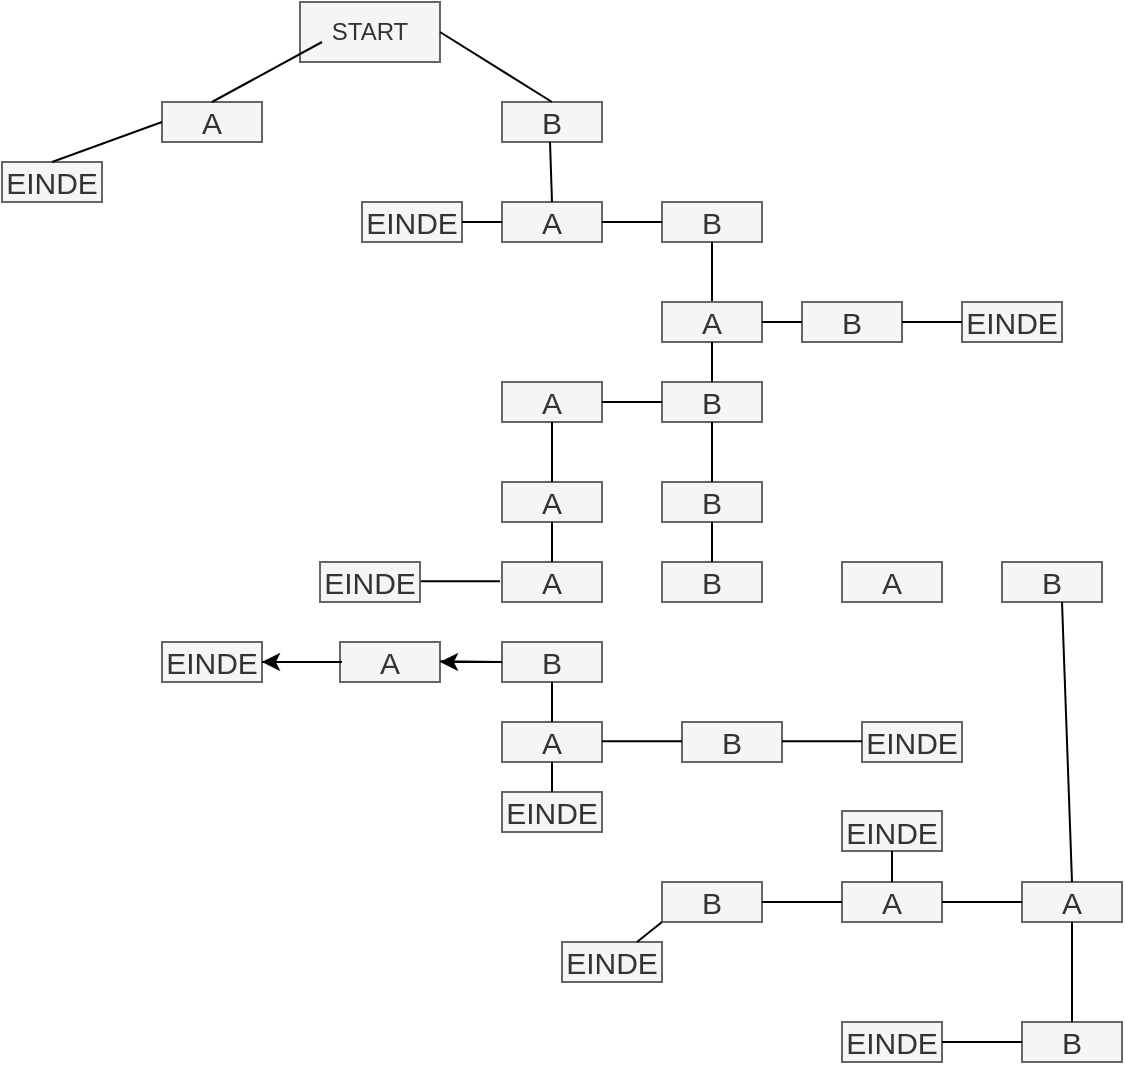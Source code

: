 <mxfile version="20.5.1" type="device"><diagram id="t6xfIqWSm9D5xXjTMP7U" name="Page-1"><mxGraphModel dx="789" dy="437" grid="1" gridSize="10" guides="1" tooltips="1" connect="1" arrows="1" fold="1" page="1" pageScale="1" pageWidth="827" pageHeight="1169" math="0" shadow="0"><root><mxCell id="0"/><mxCell id="1" parent="0"/><mxCell id="lGBoar4RJ-_D1iXsKhtk-1" value="START" style="rounded=0;whiteSpace=wrap;html=1;fillColor=#f5f5f5;fontColor=#333333;strokeColor=#666666;" vertex="1" parent="1"><mxGeometry x="379" y="170" width="70" height="30" as="geometry"/></mxCell><mxCell id="lGBoar4RJ-_D1iXsKhtk-2" value="&lt;span style=&quot;font-size: 15px;&quot;&gt;A&lt;/span&gt;" style="rounded=0;whiteSpace=wrap;html=1;fillColor=#f5f5f5;fontColor=#333333;strokeColor=#666666;" vertex="1" parent="1"><mxGeometry x="310" y="220" width="50" height="20" as="geometry"/></mxCell><mxCell id="lGBoar4RJ-_D1iXsKhtk-3" value="&lt;span style=&quot;font-size: 15px;&quot;&gt;B&lt;/span&gt;" style="rounded=0;whiteSpace=wrap;html=1;fillColor=#f5f5f5;fontColor=#333333;strokeColor=#666666;" vertex="1" parent="1"><mxGeometry x="480" y="220" width="50" height="20" as="geometry"/></mxCell><mxCell id="lGBoar4RJ-_D1iXsKhtk-4" value="&lt;span style=&quot;font-size: 15px;&quot;&gt;EINDE&lt;/span&gt;" style="rounded=0;whiteSpace=wrap;html=1;fillColor=#f5f5f5;fontColor=#333333;strokeColor=#666666;" vertex="1" parent="1"><mxGeometry x="230" y="250" width="50" height="20" as="geometry"/></mxCell><mxCell id="lGBoar4RJ-_D1iXsKhtk-5" value="" style="endArrow=none;html=1;rounded=0;fontFamily=Verdana;fontSize=15;exitX=0.5;exitY=0;exitDx=0;exitDy=0;" edge="1" parent="1" source="lGBoar4RJ-_D1iXsKhtk-2"><mxGeometry width="50" height="50" relative="1" as="geometry"><mxPoint x="340" y="240" as="sourcePoint"/><mxPoint x="390" y="190" as="targetPoint"/></mxGeometry></mxCell><mxCell id="lGBoar4RJ-_D1iXsKhtk-6" value="" style="endArrow=none;html=1;rounded=0;fontFamily=Verdana;fontSize=15;exitX=0.5;exitY=0;exitDx=0;exitDy=0;" edge="1" parent="1" source="lGBoar4RJ-_D1iXsKhtk-4"><mxGeometry width="50" height="50" relative="1" as="geometry"><mxPoint x="255" y="260" as="sourcePoint"/><mxPoint x="310" y="230" as="targetPoint"/></mxGeometry></mxCell><mxCell id="lGBoar4RJ-_D1iXsKhtk-7" value="" style="endArrow=none;html=1;rounded=0;fontFamily=Verdana;fontSize=15;exitX=0.5;exitY=0;exitDx=0;exitDy=0;entryX=1;entryY=0.5;entryDx=0;entryDy=0;" edge="1" parent="1" source="lGBoar4RJ-_D1iXsKhtk-3" target="lGBoar4RJ-_D1iXsKhtk-1"><mxGeometry width="50" height="50" relative="1" as="geometry"><mxPoint x="355" y="240" as="sourcePoint"/><mxPoint x="410" y="210" as="targetPoint"/></mxGeometry></mxCell><mxCell id="lGBoar4RJ-_D1iXsKhtk-8" value="&lt;font style=&quot;font-size: 15px;&quot;&gt;A&lt;/font&gt;" style="rounded=0;whiteSpace=wrap;html=1;fillColor=#f5f5f5;fontColor=#333333;strokeColor=#666666;" vertex="1" parent="1"><mxGeometry x="480" y="270" width="50" height="20" as="geometry"/></mxCell><mxCell id="lGBoar4RJ-_D1iXsKhtk-10" value="&lt;span style=&quot;font-size: 15px;&quot;&gt;B&lt;/span&gt;" style="rounded=0;whiteSpace=wrap;html=1;fillColor=#f5f5f5;fontColor=#333333;strokeColor=#666666;" vertex="1" parent="1"><mxGeometry x="560" y="270" width="50" height="20" as="geometry"/></mxCell><mxCell id="lGBoar4RJ-_D1iXsKhtk-11" value="" style="endArrow=none;html=1;rounded=0;fontFamily=Verdana;fontSize=15;exitX=0.5;exitY=0;exitDx=0;exitDy=0;" edge="1" parent="1" source="lGBoar4RJ-_D1iXsKhtk-8"><mxGeometry width="50" height="50" relative="1" as="geometry"><mxPoint x="449" y="260.0" as="sourcePoint"/><mxPoint x="504" y="240.0" as="targetPoint"/></mxGeometry></mxCell><mxCell id="lGBoar4RJ-_D1iXsKhtk-12" value="" style="endArrow=none;html=1;rounded=0;fontFamily=Verdana;fontSize=15;exitX=0.5;exitY=0;exitDx=0;exitDy=0;entryX=0;entryY=0.5;entryDx=0;entryDy=0;" edge="1" parent="1" target="lGBoar4RJ-_D1iXsKhtk-10"><mxGeometry width="50" height="50" relative="1" as="geometry"><mxPoint x="530" y="280.0" as="sourcePoint"/><mxPoint x="585" y="260.0" as="targetPoint"/></mxGeometry></mxCell><mxCell id="lGBoar4RJ-_D1iXsKhtk-13" value="&lt;font style=&quot;font-size: 15px;&quot;&gt;EINDE&lt;/font&gt;" style="rounded=0;whiteSpace=wrap;html=1;fillColor=#f5f5f5;fontColor=#333333;strokeColor=#666666;" vertex="1" parent="1"><mxGeometry x="410" y="270" width="50" height="20" as="geometry"/></mxCell><mxCell id="lGBoar4RJ-_D1iXsKhtk-14" value="" style="endArrow=none;html=1;rounded=0;fontFamily=Verdana;fontSize=15;exitX=1;exitY=0.5;exitDx=0;exitDy=0;entryX=0;entryY=0.5;entryDx=0;entryDy=0;" edge="1" parent="1" source="lGBoar4RJ-_D1iXsKhtk-13" target="lGBoar4RJ-_D1iXsKhtk-8"><mxGeometry width="50" height="50" relative="1" as="geometry"><mxPoint x="449" y="290.0" as="sourcePoint"/><mxPoint x="504" y="260.0" as="targetPoint"/></mxGeometry></mxCell><mxCell id="lGBoar4RJ-_D1iXsKhtk-15" value="" style="endArrow=none;html=1;rounded=0;fontFamily=Verdana;fontSize=15;entryX=0.5;entryY=1;entryDx=0;entryDy=0;" edge="1" parent="1" target="lGBoar4RJ-_D1iXsKhtk-10"><mxGeometry width="50" height="50" relative="1" as="geometry"><mxPoint x="585" y="320" as="sourcePoint"/><mxPoint x="595" y="290.0" as="targetPoint"/></mxGeometry></mxCell><mxCell id="lGBoar4RJ-_D1iXsKhtk-16" value="&lt;font style=&quot;font-size: 15px;&quot;&gt;A&lt;/font&gt;" style="rounded=0;whiteSpace=wrap;html=1;fillColor=#f5f5f5;fontColor=#333333;strokeColor=#666666;" vertex="1" parent="1"><mxGeometry x="560" y="320" width="50" height="20" as="geometry"/></mxCell><mxCell id="lGBoar4RJ-_D1iXsKhtk-17" value="&lt;font style=&quot;font-size: 15px;&quot;&gt;B&lt;/font&gt;" style="rounded=0;whiteSpace=wrap;html=1;fillColor=#f5f5f5;fontColor=#333333;strokeColor=#666666;" vertex="1" parent="1"><mxGeometry x="630" y="320" width="50" height="20" as="geometry"/></mxCell><mxCell id="lGBoar4RJ-_D1iXsKhtk-18" value="&lt;font style=&quot;font-size: 15px;&quot;&gt;EINDE&lt;/font&gt;" style="rounded=0;whiteSpace=wrap;html=1;fillColor=#f5f5f5;fontColor=#333333;strokeColor=#666666;" vertex="1" parent="1"><mxGeometry x="710" y="320" width="50" height="20" as="geometry"/></mxCell><mxCell id="lGBoar4RJ-_D1iXsKhtk-19" value="" style="endArrow=none;html=1;rounded=0;fontFamily=Verdana;fontSize=15;exitX=0.5;exitY=0;exitDx=0;exitDy=0;entryX=0;entryY=0.5;entryDx=0;entryDy=0;" edge="1" parent="1" target="lGBoar4RJ-_D1iXsKhtk-17"><mxGeometry width="50" height="50" relative="1" as="geometry"><mxPoint x="610" y="330.0" as="sourcePoint"/><mxPoint x="665" y="310.0" as="targetPoint"/></mxGeometry></mxCell><mxCell id="lGBoar4RJ-_D1iXsKhtk-20" value="" style="endArrow=none;html=1;rounded=0;fontFamily=Verdana;fontSize=15;exitX=0.5;exitY=0;exitDx=0;exitDy=0;entryX=0;entryY=0.5;entryDx=0;entryDy=0;" edge="1" parent="1" target="lGBoar4RJ-_D1iXsKhtk-18"><mxGeometry width="50" height="50" relative="1" as="geometry"><mxPoint x="680" y="330.0" as="sourcePoint"/><mxPoint x="735" y="310.0" as="targetPoint"/></mxGeometry></mxCell><mxCell id="lGBoar4RJ-_D1iXsKhtk-22" value="&lt;span style=&quot;font-size: 15px;&quot;&gt;B&lt;/span&gt;" style="rounded=0;whiteSpace=wrap;html=1;fillColor=#f5f5f5;fontColor=#333333;strokeColor=#666666;" vertex="1" parent="1"><mxGeometry x="560" y="360" width="50" height="20" as="geometry"/></mxCell><mxCell id="lGBoar4RJ-_D1iXsKhtk-23" value="&lt;span style=&quot;font-size: 15px;&quot;&gt;A&lt;/span&gt;" style="rounded=0;whiteSpace=wrap;html=1;fillColor=#f5f5f5;fontColor=#333333;strokeColor=#666666;" vertex="1" parent="1"><mxGeometry x="480" y="360" width="50" height="20" as="geometry"/></mxCell><mxCell id="lGBoar4RJ-_D1iXsKhtk-24" value="" style="endArrow=none;html=1;rounded=0;fontFamily=Verdana;fontSize=15;entryX=0.5;entryY=0;entryDx=0;entryDy=0;exitX=0.5;exitY=1;exitDx=0;exitDy=0;" edge="1" parent="1" source="lGBoar4RJ-_D1iXsKhtk-16" target="lGBoar4RJ-_D1iXsKhtk-22"><mxGeometry width="50" height="50" relative="1" as="geometry"><mxPoint x="595" y="330.0" as="sourcePoint"/><mxPoint x="595" y="300.0" as="targetPoint"/></mxGeometry></mxCell><mxCell id="lGBoar4RJ-_D1iXsKhtk-25" value="" style="endArrow=none;html=1;rounded=0;fontFamily=Verdana;fontSize=15;entryX=1;entryY=0.5;entryDx=0;entryDy=0;exitX=0;exitY=0.5;exitDx=0;exitDy=0;" edge="1" parent="1" source="lGBoar4RJ-_D1iXsKhtk-22" target="lGBoar4RJ-_D1iXsKhtk-23"><mxGeometry width="50" height="50" relative="1" as="geometry"><mxPoint x="605" y="340.0" as="sourcePoint"/><mxPoint x="605" y="310.0" as="targetPoint"/></mxGeometry></mxCell><mxCell id="lGBoar4RJ-_D1iXsKhtk-26" value="&lt;span style=&quot;font-size: 15px;&quot;&gt;A&lt;/span&gt;" style="rounded=0;whiteSpace=wrap;html=1;fillColor=#f5f5f5;fontColor=#333333;strokeColor=#666666;" vertex="1" parent="1"><mxGeometry x="480" y="410" width="50" height="20" as="geometry"/></mxCell><mxCell id="lGBoar4RJ-_D1iXsKhtk-27" value="&lt;span style=&quot;font-size: 15px;&quot;&gt;B&lt;/span&gt;" style="rounded=0;whiteSpace=wrap;html=1;fillColor=#f5f5f5;fontColor=#333333;strokeColor=#666666;" vertex="1" parent="1"><mxGeometry x="560" y="410" width="50" height="20" as="geometry"/></mxCell><mxCell id="lGBoar4RJ-_D1iXsKhtk-28" value="&lt;span style=&quot;font-size: 15px;&quot;&gt;A&lt;/span&gt;" style="rounded=0;whiteSpace=wrap;html=1;fillColor=#f5f5f5;fontColor=#333333;strokeColor=#666666;" vertex="1" parent="1"><mxGeometry x="480" y="450" width="50" height="20" as="geometry"/></mxCell><mxCell id="lGBoar4RJ-_D1iXsKhtk-29" value="&lt;span style=&quot;font-size: 15px;&quot;&gt;B&lt;/span&gt;" style="rounded=0;whiteSpace=wrap;html=1;fillColor=#f5f5f5;fontColor=#333333;strokeColor=#666666;" vertex="1" parent="1"><mxGeometry x="560" y="450" width="50" height="20" as="geometry"/></mxCell><mxCell id="lGBoar4RJ-_D1iXsKhtk-30" value="" style="endArrow=none;html=1;rounded=0;fontFamily=Verdana;fontSize=15;" edge="1" parent="1"><mxGeometry width="50" height="50" relative="1" as="geometry"><mxPoint x="439" y="459.66" as="sourcePoint"/><mxPoint x="479" y="459.66" as="targetPoint"/></mxGeometry></mxCell><mxCell id="lGBoar4RJ-_D1iXsKhtk-31" value="&lt;span style=&quot;font-size: 15px;&quot;&gt;EINDE&lt;/span&gt;" style="rounded=0;whiteSpace=wrap;html=1;fillColor=#f5f5f5;fontColor=#333333;strokeColor=#666666;" vertex="1" parent="1"><mxGeometry x="389" y="450" width="50" height="20" as="geometry"/></mxCell><mxCell id="lGBoar4RJ-_D1iXsKhtk-32" value="" style="endArrow=none;html=1;rounded=0;fontFamily=Verdana;fontSize=15;entryX=0.5;entryY=1;entryDx=0;entryDy=0;exitX=0.5;exitY=0;exitDx=0;exitDy=0;" edge="1" parent="1" source="lGBoar4RJ-_D1iXsKhtk-26" target="lGBoar4RJ-_D1iXsKhtk-23"><mxGeometry width="50" height="50" relative="1" as="geometry"><mxPoint x="370" y="380" as="sourcePoint"/><mxPoint x="420" y="330" as="targetPoint"/></mxGeometry></mxCell><mxCell id="lGBoar4RJ-_D1iXsKhtk-33" value="" style="endArrow=none;html=1;rounded=0;fontFamily=Verdana;fontSize=15;entryX=0.5;entryY=1;entryDx=0;entryDy=0;exitX=0.5;exitY=0;exitDx=0;exitDy=0;" edge="1" parent="1" source="lGBoar4RJ-_D1iXsKhtk-28" target="lGBoar4RJ-_D1iXsKhtk-26"><mxGeometry width="50" height="50" relative="1" as="geometry"><mxPoint x="370" y="380" as="sourcePoint"/><mxPoint x="510" y="440" as="targetPoint"/></mxGeometry></mxCell><mxCell id="lGBoar4RJ-_D1iXsKhtk-34" value="" style="endArrow=none;html=1;rounded=0;fontFamily=Verdana;fontSize=15;entryX=0.5;entryY=1;entryDx=0;entryDy=0;exitX=0.5;exitY=0;exitDx=0;exitDy=0;" edge="1" parent="1" source="lGBoar4RJ-_D1iXsKhtk-27" target="lGBoar4RJ-_D1iXsKhtk-22"><mxGeometry width="50" height="50" relative="1" as="geometry"><mxPoint x="370" y="380" as="sourcePoint"/><mxPoint x="420" y="330" as="targetPoint"/></mxGeometry></mxCell><mxCell id="lGBoar4RJ-_D1iXsKhtk-35" value="" style="endArrow=none;html=1;rounded=0;fontFamily=Verdana;fontSize=15;entryX=0.5;entryY=1;entryDx=0;entryDy=0;exitX=0.5;exitY=0;exitDx=0;exitDy=0;" edge="1" parent="1" source="lGBoar4RJ-_D1iXsKhtk-29" target="lGBoar4RJ-_D1iXsKhtk-27"><mxGeometry width="50" height="50" relative="1" as="geometry"><mxPoint x="370" y="380" as="sourcePoint"/><mxPoint x="420" y="330" as="targetPoint"/></mxGeometry></mxCell><mxCell id="lGBoar4RJ-_D1iXsKhtk-54" value="" style="edgeStyle=orthogonalEdgeStyle;rounded=0;orthogonalLoop=1;jettySize=auto;html=1;fontFamily=Verdana;fontSize=15;" edge="1" parent="1" source="lGBoar4RJ-_D1iXsKhtk-36" target="lGBoar4RJ-_D1iXsKhtk-37"><mxGeometry relative="1" as="geometry"/></mxCell><mxCell id="lGBoar4RJ-_D1iXsKhtk-36" value="&lt;span style=&quot;font-size: 15px;&quot;&gt;B&lt;/span&gt;" style="rounded=0;whiteSpace=wrap;html=1;fillColor=#f5f5f5;fontColor=#333333;strokeColor=#666666;" vertex="1" parent="1"><mxGeometry x="480" y="490" width="50" height="20" as="geometry"/></mxCell><mxCell id="lGBoar4RJ-_D1iXsKhtk-44" value="" style="edgeStyle=orthogonalEdgeStyle;rounded=0;orthogonalLoop=1;jettySize=auto;html=1;fontFamily=Verdana;fontSize=15;" edge="1" parent="1" source="lGBoar4RJ-_D1iXsKhtk-37" target="lGBoar4RJ-_D1iXsKhtk-38"><mxGeometry relative="1" as="geometry"/></mxCell><mxCell id="lGBoar4RJ-_D1iXsKhtk-37" value="&lt;span style=&quot;font-size: 15px;&quot;&gt;A&lt;/span&gt;" style="rounded=0;whiteSpace=wrap;html=1;fillColor=#f5f5f5;fontColor=#333333;strokeColor=#666666;" vertex="1" parent="1"><mxGeometry x="399" y="490" width="50" height="20" as="geometry"/></mxCell><mxCell id="lGBoar4RJ-_D1iXsKhtk-38" value="&lt;span style=&quot;font-size: 15px;&quot;&gt;EINDE&lt;/span&gt;" style="rounded=0;whiteSpace=wrap;html=1;fillColor=#f5f5f5;fontColor=#333333;strokeColor=#666666;" vertex="1" parent="1"><mxGeometry x="310" y="490" width="50" height="20" as="geometry"/></mxCell><mxCell id="lGBoar4RJ-_D1iXsKhtk-39" value="" style="endArrow=none;html=1;rounded=0;fontFamily=Verdana;fontSize=15;" edge="1" parent="1"><mxGeometry width="50" height="50" relative="1" as="geometry"><mxPoint x="400" y="500" as="sourcePoint"/><mxPoint x="360" y="500" as="targetPoint"/></mxGeometry></mxCell><mxCell id="lGBoar4RJ-_D1iXsKhtk-40" value="&lt;span style=&quot;font-size: 15px;&quot;&gt;A&lt;/span&gt;" style="rounded=0;whiteSpace=wrap;html=1;fillColor=#f5f5f5;fontColor=#333333;strokeColor=#666666;" vertex="1" parent="1"><mxGeometry x="480" y="530" width="50" height="20" as="geometry"/></mxCell><mxCell id="lGBoar4RJ-_D1iXsKhtk-41" value="&lt;span style=&quot;font-size: 15px;&quot;&gt;B&lt;/span&gt;" style="rounded=0;whiteSpace=wrap;html=1;fillColor=#f5f5f5;fontColor=#333333;strokeColor=#666666;" vertex="1" parent="1"><mxGeometry x="570" y="530" width="50" height="20" as="geometry"/></mxCell><mxCell id="lGBoar4RJ-_D1iXsKhtk-42" value="&lt;span style=&quot;font-size: 15px;&quot;&gt;EINDE&lt;/span&gt;" style="rounded=0;whiteSpace=wrap;html=1;fillColor=#f5f5f5;fontColor=#333333;strokeColor=#666666;" vertex="1" parent="1"><mxGeometry x="660" y="530" width="50" height="20" as="geometry"/></mxCell><mxCell id="lGBoar4RJ-_D1iXsKhtk-43" value="&lt;span style=&quot;font-size: 15px;&quot;&gt;EINDE&lt;/span&gt;" style="rounded=0;whiteSpace=wrap;html=1;fillColor=#f5f5f5;fontColor=#333333;strokeColor=#666666;" vertex="1" parent="1"><mxGeometry x="480" y="565" width="50" height="20" as="geometry"/></mxCell><mxCell id="lGBoar4RJ-_D1iXsKhtk-45" value="" style="endArrow=none;html=1;rounded=0;fontFamily=Verdana;fontSize=15;" edge="1" parent="1"><mxGeometry width="50" height="50" relative="1" as="geometry"><mxPoint x="480" y="500" as="sourcePoint"/><mxPoint x="449" y="499.66" as="targetPoint"/></mxGeometry></mxCell><mxCell id="lGBoar4RJ-_D1iXsKhtk-46" value="" style="endArrow=none;html=1;rounded=0;fontFamily=Verdana;fontSize=15;" edge="1" parent="1"><mxGeometry width="50" height="50" relative="1" as="geometry"><mxPoint x="570" y="539.66" as="sourcePoint"/><mxPoint x="530" y="539.66" as="targetPoint"/></mxGeometry></mxCell><mxCell id="lGBoar4RJ-_D1iXsKhtk-47" value="" style="endArrow=none;html=1;rounded=0;fontFamily=Verdana;fontSize=15;" edge="1" parent="1"><mxGeometry width="50" height="50" relative="1" as="geometry"><mxPoint x="660" y="539.66" as="sourcePoint"/><mxPoint x="620" y="539.66" as="targetPoint"/></mxGeometry></mxCell><mxCell id="lGBoar4RJ-_D1iXsKhtk-48" value="" style="endArrow=none;html=1;rounded=0;fontFamily=Verdana;fontSize=15;entryX=0.5;entryY=1;entryDx=0;entryDy=0;exitX=0.5;exitY=0;exitDx=0;exitDy=0;" edge="1" parent="1" source="lGBoar4RJ-_D1iXsKhtk-40" target="lGBoar4RJ-_D1iXsKhtk-36"><mxGeometry width="50" height="50" relative="1" as="geometry"><mxPoint x="525" y="520" as="sourcePoint"/><mxPoint x="485" y="520" as="targetPoint"/></mxGeometry></mxCell><mxCell id="lGBoar4RJ-_D1iXsKhtk-49" value="" style="endArrow=none;html=1;rounded=0;fontFamily=Verdana;fontSize=15;exitX=0.5;exitY=0;exitDx=0;exitDy=0;entryX=0.5;entryY=1;entryDx=0;entryDy=0;" edge="1" parent="1" source="lGBoar4RJ-_D1iXsKhtk-43" target="lGBoar4RJ-_D1iXsKhtk-40"><mxGeometry width="50" height="50" relative="1" as="geometry"><mxPoint x="450" y="550" as="sourcePoint"/><mxPoint x="410" y="550" as="targetPoint"/></mxGeometry></mxCell><mxCell id="lGBoar4RJ-_D1iXsKhtk-50" value="&lt;span style=&quot;font-size: 15px;&quot;&gt;A&lt;/span&gt;&lt;span style=&quot;color: rgba(0, 0, 0, 0); font-family: monospace; font-size: 0px; text-align: start;&quot;&gt;%3CmxGraphModel%3E%3Croot%3E%3CmxCell%20id%3D%220%22%2F%3E%3CmxCell%20id%3D%221%22%20parent%3D%220%22%2F%3E%3CmxCell%20id%3D%222%22%20value%3D%22%26lt%3Bspan%20style%3D%26quot%3Bfont-size%3A%2015px%3B%26quot%3B%26gt%3BB%26lt%3B%2Fspan%26gt%3B%22%20style%3D%22rounded%3D0%3BwhiteSpace%3Dwrap%3Bhtml%3D1%3BfillColor%3D%23f5f5f5%3BfontColor%3D%23333333%3BstrokeColor%3D%23666666%3B%22%20vertex%3D%221%22%20parent%3D%221%22%3E%3CmxGeometry%20x%3D%22560%22%20y%3D%22450%22%20width%3D%2250%22%20height%3D%2220%22%20as%3D%22geometry%22%2F%3E%3C%2FmxCell%3E%3C%2Froot%3E%3C%2FmxGraphModel%3E&lt;/span&gt;" style="rounded=0;whiteSpace=wrap;html=1;fillColor=#f5f5f5;fontColor=#333333;strokeColor=#666666;" vertex="1" parent="1"><mxGeometry x="650" y="450" width="50" height="20" as="geometry"/></mxCell><mxCell id="lGBoar4RJ-_D1iXsKhtk-51" value="&lt;span style=&quot;font-size: 15px;&quot;&gt;B&lt;/span&gt;" style="rounded=0;whiteSpace=wrap;html=1;fillColor=#f5f5f5;fontColor=#333333;strokeColor=#666666;" vertex="1" parent="1"><mxGeometry x="730" y="450" width="50" height="20" as="geometry"/></mxCell><mxCell id="lGBoar4RJ-_D1iXsKhtk-52" value="&lt;span style=&quot;font-size: 15px;&quot;&gt;A&lt;/span&gt;" style="rounded=0;whiteSpace=wrap;html=1;fillColor=#f5f5f5;fontColor=#333333;strokeColor=#666666;" vertex="1" parent="1"><mxGeometry x="740" y="610" width="50" height="20" as="geometry"/></mxCell><mxCell id="lGBoar4RJ-_D1iXsKhtk-53" value="&lt;span style=&quot;font-size: 15px;&quot;&gt;B&lt;/span&gt;" style="rounded=0;whiteSpace=wrap;html=1;fillColor=#f5f5f5;fontColor=#333333;strokeColor=#666666;" vertex="1" parent="1"><mxGeometry x="740" y="680" width="50" height="20" as="geometry"/></mxCell><mxCell id="lGBoar4RJ-_D1iXsKhtk-55" value="" style="endArrow=none;html=1;rounded=0;fontFamily=Verdana;fontSize=15;exitX=0.5;exitY=0;exitDx=0;exitDy=0;" edge="1" parent="1" source="lGBoar4RJ-_D1iXsKhtk-52"><mxGeometry width="50" height="50" relative="1" as="geometry"><mxPoint x="710" y="520" as="sourcePoint"/><mxPoint x="760" y="470" as="targetPoint"/></mxGeometry></mxCell><mxCell id="lGBoar4RJ-_D1iXsKhtk-57" value="" style="endArrow=none;html=1;rounded=0;fontFamily=Verdana;fontSize=15;entryX=0.5;entryY=1;entryDx=0;entryDy=0;exitX=0.5;exitY=0;exitDx=0;exitDy=0;" edge="1" parent="1" source="lGBoar4RJ-_D1iXsKhtk-53" target="lGBoar4RJ-_D1iXsKhtk-52"><mxGeometry width="50" height="50" relative="1" as="geometry"><mxPoint x="740" y="680" as="sourcePoint"/><mxPoint x="790" y="630" as="targetPoint"/></mxGeometry></mxCell><mxCell id="lGBoar4RJ-_D1iXsKhtk-58" value="&lt;span style=&quot;font-size: 15px;&quot;&gt;EINDE&lt;/span&gt;" style="rounded=0;whiteSpace=wrap;html=1;fillColor=#f5f5f5;fontColor=#333333;strokeColor=#666666;" vertex="1" parent="1"><mxGeometry x="650" y="680" width="50" height="20" as="geometry"/></mxCell><mxCell id="lGBoar4RJ-_D1iXsKhtk-59" value="&lt;span style=&quot;font-size: 15px;&quot;&gt;A&lt;/span&gt;" style="rounded=0;whiteSpace=wrap;html=1;fillColor=#f5f5f5;fontColor=#333333;strokeColor=#666666;" vertex="1" parent="1"><mxGeometry x="650" y="610" width="50" height="20" as="geometry"/></mxCell><mxCell id="lGBoar4RJ-_D1iXsKhtk-60" value="" style="endArrow=none;html=1;rounded=0;fontFamily=Verdana;fontSize=15;entryX=0;entryY=0.5;entryDx=0;entryDy=0;exitX=1;exitY=0.5;exitDx=0;exitDy=0;" edge="1" parent="1" source="lGBoar4RJ-_D1iXsKhtk-59" target="lGBoar4RJ-_D1iXsKhtk-52"><mxGeometry width="50" height="50" relative="1" as="geometry"><mxPoint x="700" y="630" as="sourcePoint"/><mxPoint x="750" y="580" as="targetPoint"/></mxGeometry></mxCell><mxCell id="lGBoar4RJ-_D1iXsKhtk-61" value="" style="endArrow=none;html=1;rounded=0;fontFamily=Verdana;fontSize=15;entryX=0;entryY=0.5;entryDx=0;entryDy=0;exitX=1;exitY=0.5;exitDx=0;exitDy=0;" edge="1" parent="1" source="lGBoar4RJ-_D1iXsKhtk-58" target="lGBoar4RJ-_D1iXsKhtk-53"><mxGeometry width="50" height="50" relative="1" as="geometry"><mxPoint x="700" y="700" as="sourcePoint"/><mxPoint x="750" y="650" as="targetPoint"/></mxGeometry></mxCell><mxCell id="lGBoar4RJ-_D1iXsKhtk-62" value="&lt;span style=&quot;font-size: 15px;&quot;&gt;B&lt;/span&gt;" style="rounded=0;whiteSpace=wrap;html=1;fillColor=#f5f5f5;fontColor=#333333;strokeColor=#666666;" vertex="1" parent="1"><mxGeometry x="560" y="610" width="50" height="20" as="geometry"/></mxCell><mxCell id="lGBoar4RJ-_D1iXsKhtk-63" value="" style="endArrow=none;html=1;rounded=0;fontFamily=Verdana;fontSize=15;entryX=0;entryY=0.5;entryDx=0;entryDy=0;exitX=1;exitY=0.5;exitDx=0;exitDy=0;" edge="1" parent="1" source="lGBoar4RJ-_D1iXsKhtk-62" target="lGBoar4RJ-_D1iXsKhtk-59"><mxGeometry width="50" height="50" relative="1" as="geometry"><mxPoint x="610" y="630" as="sourcePoint"/><mxPoint x="660" y="580" as="targetPoint"/></mxGeometry></mxCell><mxCell id="lGBoar4RJ-_D1iXsKhtk-64" value="&lt;span style=&quot;font-size: 15px;&quot;&gt;EINDE&lt;/span&gt;" style="rounded=0;whiteSpace=wrap;html=1;fillColor=#f5f5f5;fontColor=#333333;strokeColor=#666666;" vertex="1" parent="1"><mxGeometry x="650" y="574.5" width="50" height="20" as="geometry"/></mxCell><mxCell id="lGBoar4RJ-_D1iXsKhtk-65" value="&lt;span style=&quot;font-size: 15px;&quot;&gt;EINDE&lt;/span&gt;" style="rounded=0;whiteSpace=wrap;html=1;fillColor=#f5f5f5;fontColor=#333333;strokeColor=#666666;" vertex="1" parent="1"><mxGeometry x="510" y="640" width="50" height="20" as="geometry"/></mxCell><mxCell id="lGBoar4RJ-_D1iXsKhtk-66" value="" style="endArrow=none;html=1;rounded=0;fontFamily=Verdana;fontSize=15;entryX=0;entryY=1;entryDx=0;entryDy=0;exitX=0.75;exitY=0;exitDx=0;exitDy=0;" edge="1" parent="1" source="lGBoar4RJ-_D1iXsKhtk-65" target="lGBoar4RJ-_D1iXsKhtk-62"><mxGeometry width="50" height="50" relative="1" as="geometry"><mxPoint x="560" y="640" as="sourcePoint"/><mxPoint x="610" y="590" as="targetPoint"/></mxGeometry></mxCell><mxCell id="lGBoar4RJ-_D1iXsKhtk-67" value="" style="endArrow=none;html=1;rounded=0;fontFamily=Verdana;fontSize=15;entryX=0.5;entryY=1;entryDx=0;entryDy=0;exitX=0.5;exitY=0;exitDx=0;exitDy=0;" edge="1" parent="1" source="lGBoar4RJ-_D1iXsKhtk-59" target="lGBoar4RJ-_D1iXsKhtk-64"><mxGeometry width="50" height="50" relative="1" as="geometry"><mxPoint x="560" y="640" as="sourcePoint"/><mxPoint x="610" y="590" as="targetPoint"/></mxGeometry></mxCell></root></mxGraphModel></diagram></mxfile>
